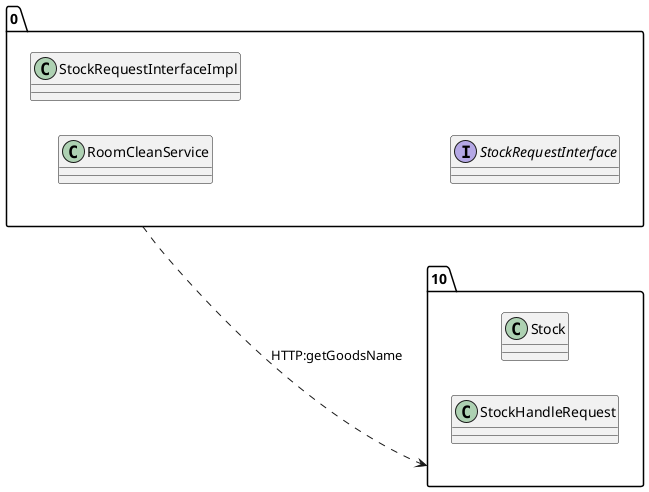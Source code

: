 @startuml 
allow_mixing
left to right direction
package "0"{
class RoomCleanService
class StockRequestInterfaceImpl
interface StockRequestInterface

}
package "10"{
class Stock
class StockHandleRequest

}
"0" ..> "10":HTTP:getGoodsName
@enduml